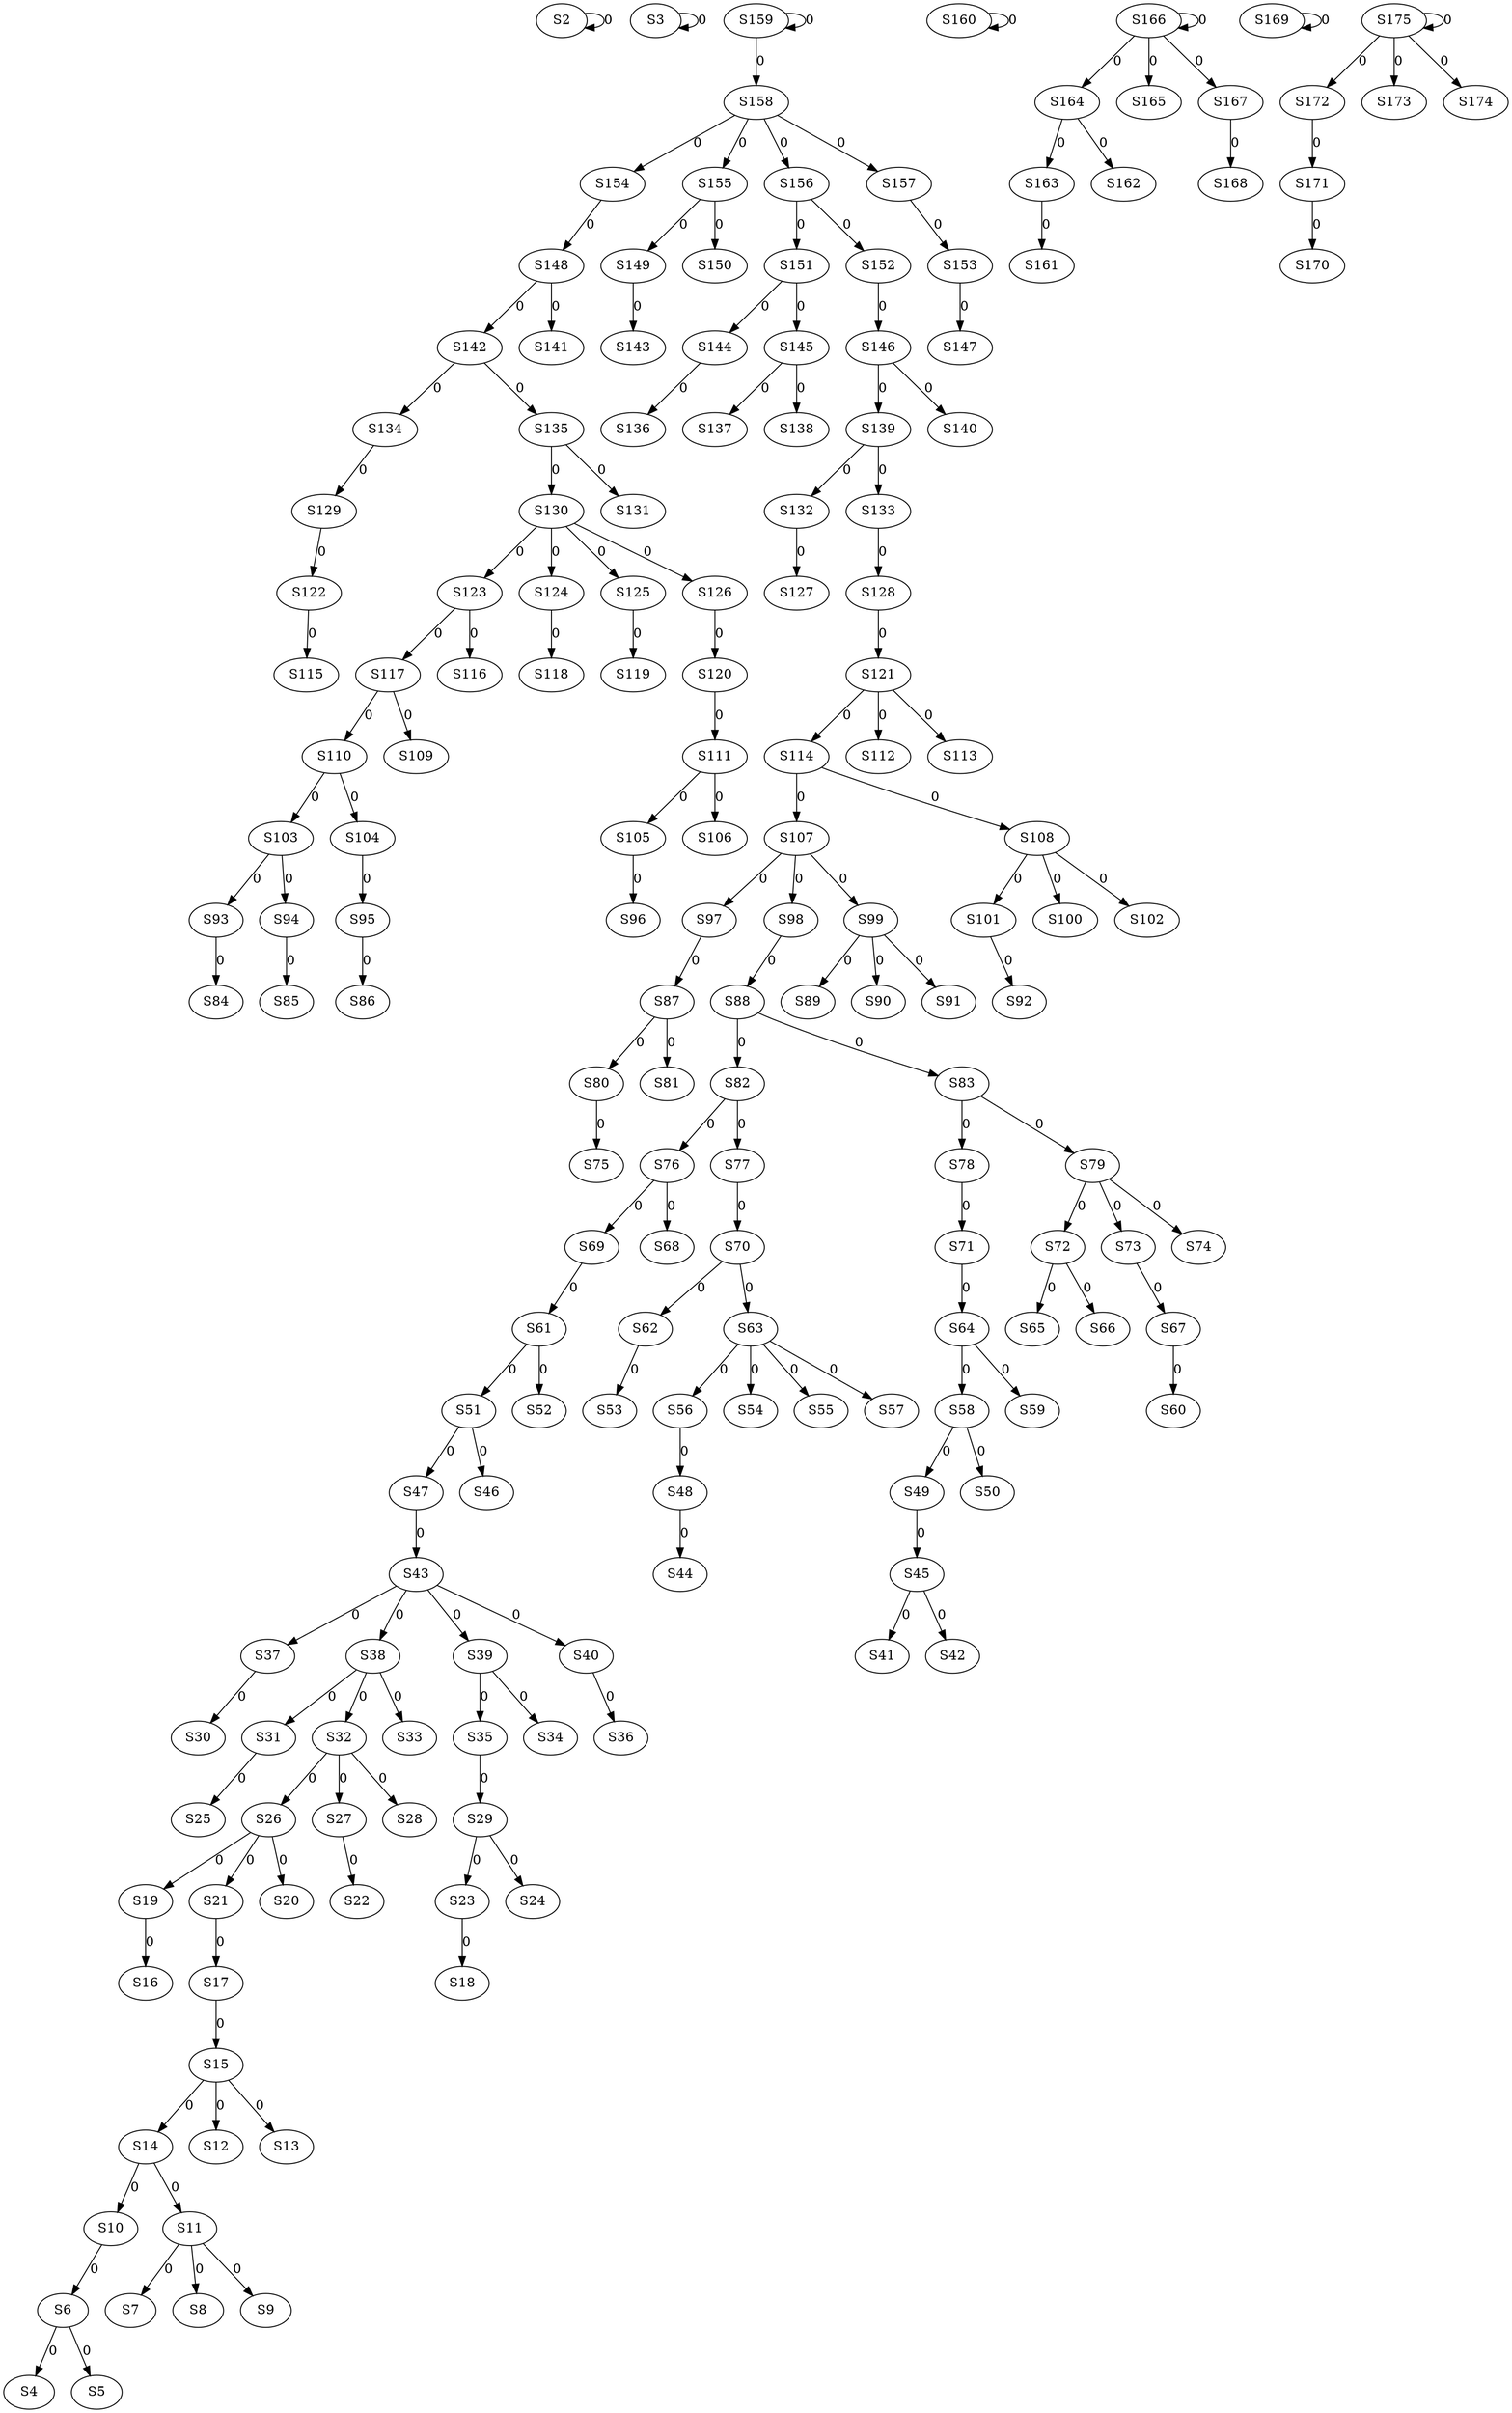 strict digraph {
	S2 -> S2 [ label = 0 ];
	S3 -> S3 [ label = 0 ];
	S6 -> S4 [ label = 0 ];
	S6 -> S5 [ label = 0 ];
	S10 -> S6 [ label = 0 ];
	S11 -> S7 [ label = 0 ];
	S11 -> S8 [ label = 0 ];
	S11 -> S9 [ label = 0 ];
	S14 -> S10 [ label = 0 ];
	S14 -> S11 [ label = 0 ];
	S15 -> S12 [ label = 0 ];
	S15 -> S13 [ label = 0 ];
	S15 -> S14 [ label = 0 ];
	S17 -> S15 [ label = 0 ];
	S19 -> S16 [ label = 0 ];
	S21 -> S17 [ label = 0 ];
	S23 -> S18 [ label = 0 ];
	S26 -> S19 [ label = 0 ];
	S26 -> S20 [ label = 0 ];
	S26 -> S21 [ label = 0 ];
	S27 -> S22 [ label = 0 ];
	S29 -> S23 [ label = 0 ];
	S29 -> S24 [ label = 0 ];
	S31 -> S25 [ label = 0 ];
	S32 -> S26 [ label = 0 ];
	S32 -> S27 [ label = 0 ];
	S32 -> S28 [ label = 0 ];
	S35 -> S29 [ label = 0 ];
	S37 -> S30 [ label = 0 ];
	S38 -> S31 [ label = 0 ];
	S38 -> S32 [ label = 0 ];
	S38 -> S33 [ label = 0 ];
	S39 -> S34 [ label = 0 ];
	S39 -> S35 [ label = 0 ];
	S40 -> S36 [ label = 0 ];
	S43 -> S37 [ label = 0 ];
	S43 -> S38 [ label = 0 ];
	S43 -> S39 [ label = 0 ];
	S43 -> S40 [ label = 0 ];
	S45 -> S41 [ label = 0 ];
	S45 -> S42 [ label = 0 ];
	S47 -> S43 [ label = 0 ];
	S48 -> S44 [ label = 0 ];
	S49 -> S45 [ label = 0 ];
	S51 -> S46 [ label = 0 ];
	S51 -> S47 [ label = 0 ];
	S56 -> S48 [ label = 0 ];
	S58 -> S49 [ label = 0 ];
	S58 -> S50 [ label = 0 ];
	S61 -> S51 [ label = 0 ];
	S61 -> S52 [ label = 0 ];
	S62 -> S53 [ label = 0 ];
	S63 -> S54 [ label = 0 ];
	S63 -> S55 [ label = 0 ];
	S63 -> S56 [ label = 0 ];
	S63 -> S57 [ label = 0 ];
	S64 -> S58 [ label = 0 ];
	S64 -> S59 [ label = 0 ];
	S67 -> S60 [ label = 0 ];
	S69 -> S61 [ label = 0 ];
	S70 -> S62 [ label = 0 ];
	S70 -> S63 [ label = 0 ];
	S71 -> S64 [ label = 0 ];
	S72 -> S65 [ label = 0 ];
	S72 -> S66 [ label = 0 ];
	S73 -> S67 [ label = 0 ];
	S76 -> S68 [ label = 0 ];
	S76 -> S69 [ label = 0 ];
	S77 -> S70 [ label = 0 ];
	S78 -> S71 [ label = 0 ];
	S79 -> S72 [ label = 0 ];
	S79 -> S73 [ label = 0 ];
	S79 -> S74 [ label = 0 ];
	S80 -> S75 [ label = 0 ];
	S82 -> S76 [ label = 0 ];
	S82 -> S77 [ label = 0 ];
	S83 -> S78 [ label = 0 ];
	S83 -> S79 [ label = 0 ];
	S87 -> S80 [ label = 0 ];
	S87 -> S81 [ label = 0 ];
	S88 -> S82 [ label = 0 ];
	S88 -> S83 [ label = 0 ];
	S93 -> S84 [ label = 0 ];
	S94 -> S85 [ label = 0 ];
	S95 -> S86 [ label = 0 ];
	S97 -> S87 [ label = 0 ];
	S98 -> S88 [ label = 0 ];
	S99 -> S89 [ label = 0 ];
	S99 -> S90 [ label = 0 ];
	S99 -> S91 [ label = 0 ];
	S101 -> S92 [ label = 0 ];
	S103 -> S93 [ label = 0 ];
	S103 -> S94 [ label = 0 ];
	S104 -> S95 [ label = 0 ];
	S105 -> S96 [ label = 0 ];
	S107 -> S97 [ label = 0 ];
	S107 -> S98 [ label = 0 ];
	S107 -> S99 [ label = 0 ];
	S108 -> S100 [ label = 0 ];
	S108 -> S101 [ label = 0 ];
	S108 -> S102 [ label = 0 ];
	S110 -> S103 [ label = 0 ];
	S110 -> S104 [ label = 0 ];
	S111 -> S105 [ label = 0 ];
	S111 -> S106 [ label = 0 ];
	S114 -> S107 [ label = 0 ];
	S114 -> S108 [ label = 0 ];
	S117 -> S109 [ label = 0 ];
	S117 -> S110 [ label = 0 ];
	S120 -> S111 [ label = 0 ];
	S121 -> S112 [ label = 0 ];
	S121 -> S113 [ label = 0 ];
	S121 -> S114 [ label = 0 ];
	S122 -> S115 [ label = 0 ];
	S123 -> S116 [ label = 0 ];
	S123 -> S117 [ label = 0 ];
	S124 -> S118 [ label = 0 ];
	S125 -> S119 [ label = 0 ];
	S126 -> S120 [ label = 0 ];
	S128 -> S121 [ label = 0 ];
	S129 -> S122 [ label = 0 ];
	S130 -> S123 [ label = 0 ];
	S130 -> S124 [ label = 0 ];
	S130 -> S125 [ label = 0 ];
	S130 -> S126 [ label = 0 ];
	S132 -> S127 [ label = 0 ];
	S133 -> S128 [ label = 0 ];
	S134 -> S129 [ label = 0 ];
	S135 -> S130 [ label = 0 ];
	S135 -> S131 [ label = 0 ];
	S139 -> S132 [ label = 0 ];
	S139 -> S133 [ label = 0 ];
	S142 -> S134 [ label = 0 ];
	S142 -> S135 [ label = 0 ];
	S144 -> S136 [ label = 0 ];
	S145 -> S137 [ label = 0 ];
	S145 -> S138 [ label = 0 ];
	S146 -> S139 [ label = 0 ];
	S146 -> S140 [ label = 0 ];
	S148 -> S141 [ label = 0 ];
	S148 -> S142 [ label = 0 ];
	S149 -> S143 [ label = 0 ];
	S151 -> S144 [ label = 0 ];
	S151 -> S145 [ label = 0 ];
	S152 -> S146 [ label = 0 ];
	S153 -> S147 [ label = 0 ];
	S154 -> S148 [ label = 0 ];
	S155 -> S149 [ label = 0 ];
	S155 -> S150 [ label = 0 ];
	S156 -> S151 [ label = 0 ];
	S156 -> S152 [ label = 0 ];
	S157 -> S153 [ label = 0 ];
	S158 -> S154 [ label = 0 ];
	S158 -> S155 [ label = 0 ];
	S158 -> S156 [ label = 0 ];
	S158 -> S157 [ label = 0 ];
	S159 -> S158 [ label = 0 ];
	S159 -> S159 [ label = 0 ];
	S160 -> S160 [ label = 0 ];
	S163 -> S161 [ label = 0 ];
	S164 -> S162 [ label = 0 ];
	S164 -> S163 [ label = 0 ];
	S166 -> S164 [ label = 0 ];
	S166 -> S165 [ label = 0 ];
	S166 -> S166 [ label = 0 ];
	S166 -> S167 [ label = 0 ];
	S167 -> S168 [ label = 0 ];
	S169 -> S169 [ label = 0 ];
	S171 -> S170 [ label = 0 ];
	S172 -> S171 [ label = 0 ];
	S175 -> S172 [ label = 0 ];
	S175 -> S173 [ label = 0 ];
	S175 -> S174 [ label = 0 ];
	S175 -> S175 [ label = 0 ];
}